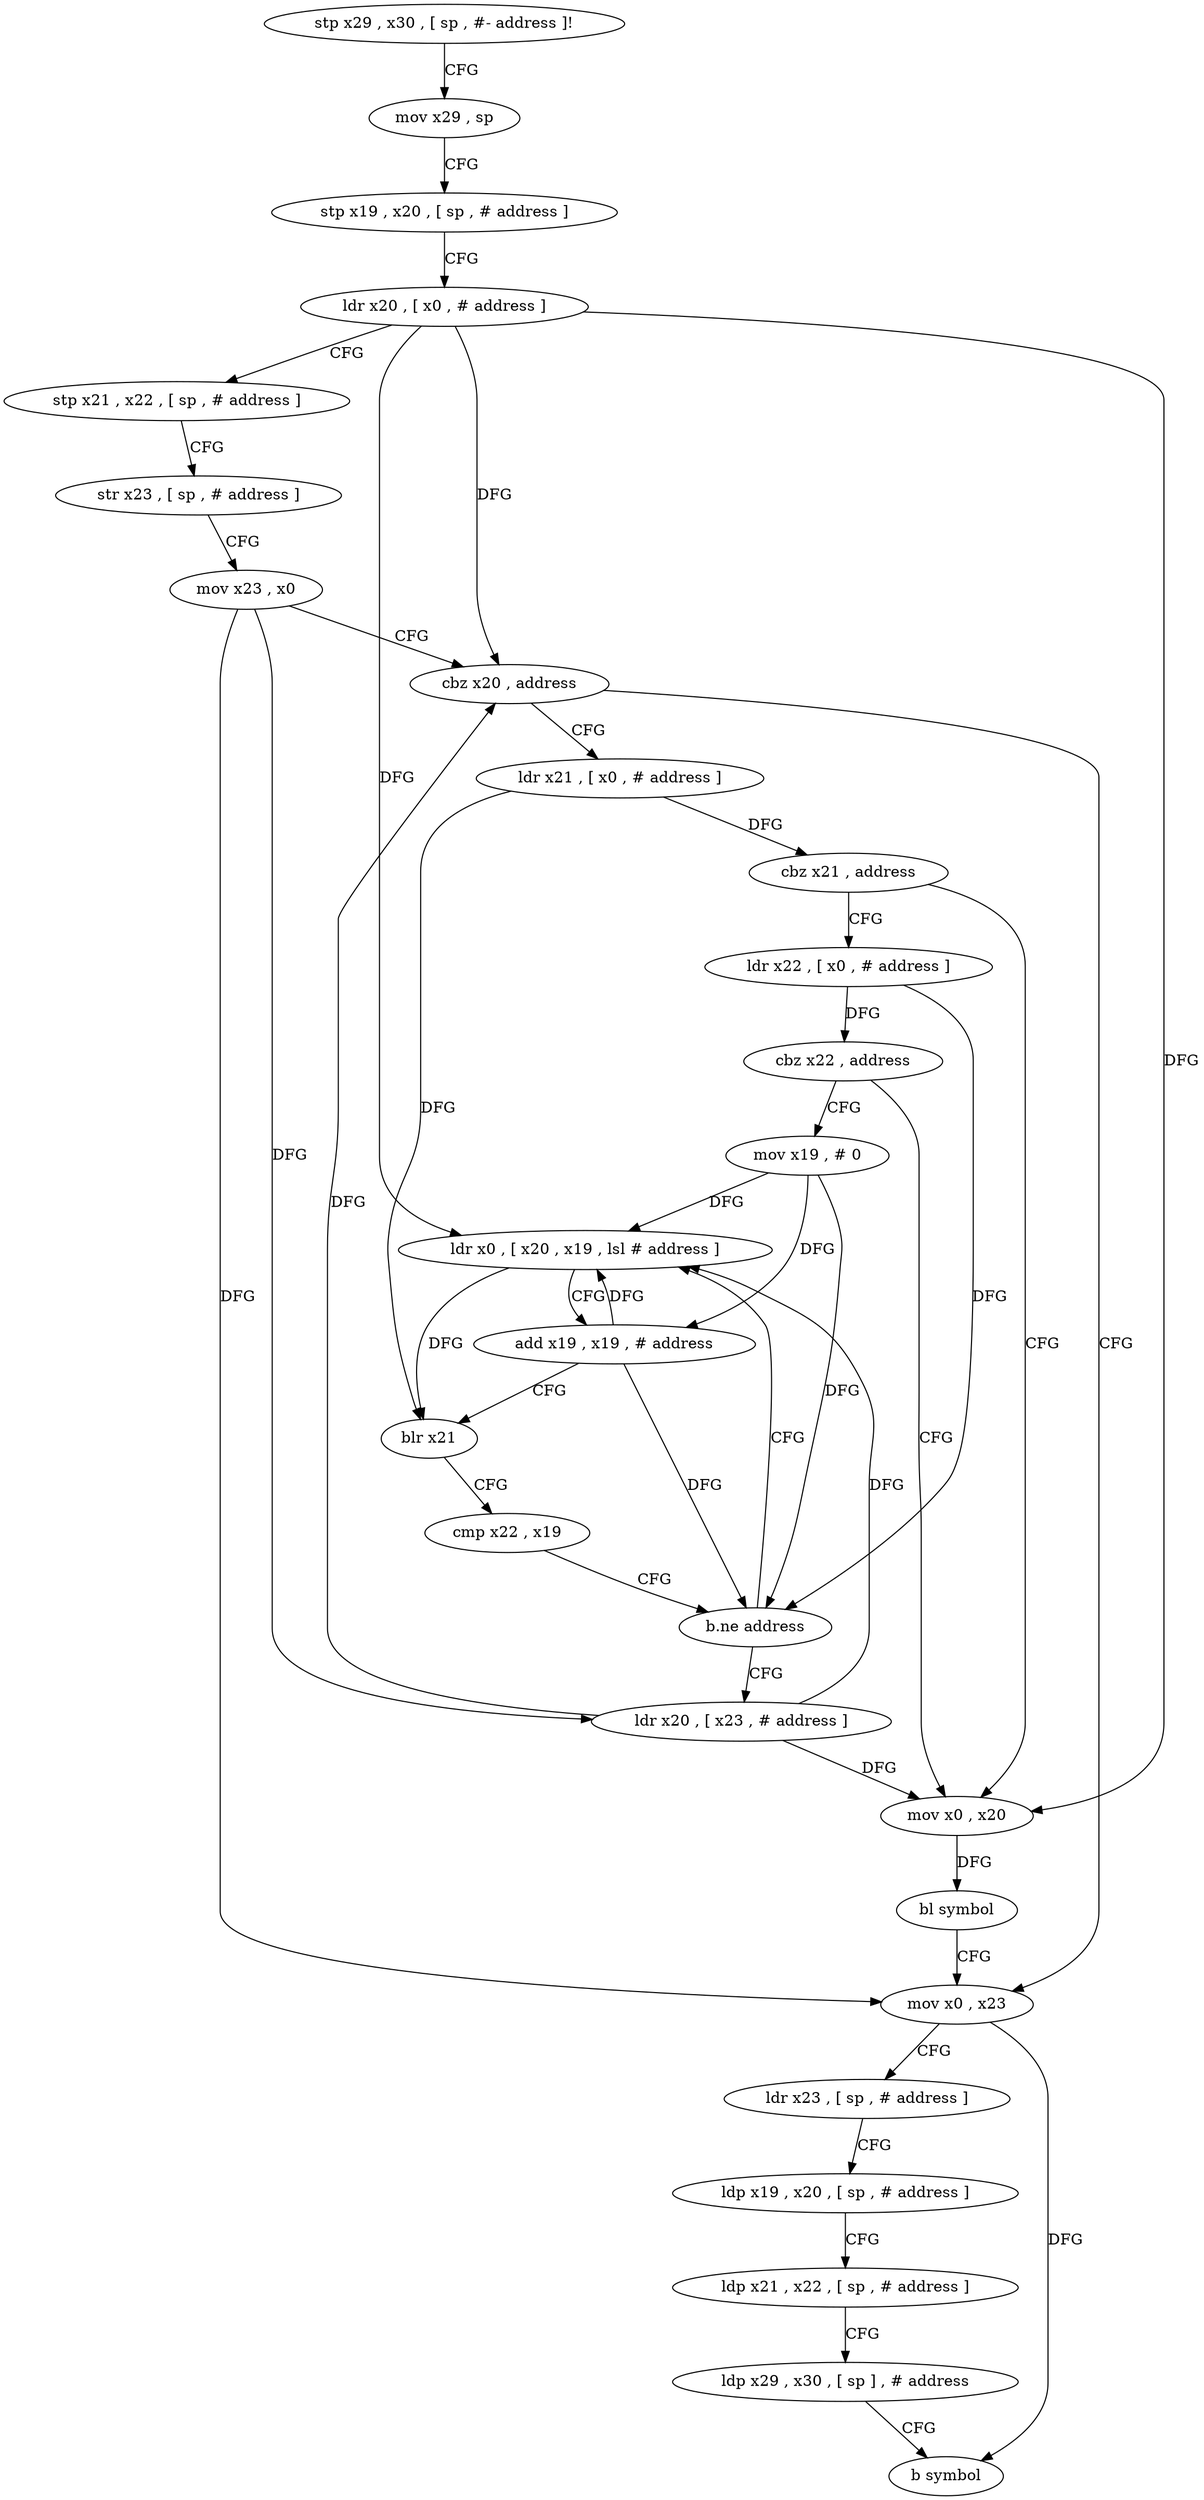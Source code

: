 digraph "func" {
"150624" [label = "stp x29 , x30 , [ sp , #- address ]!" ]
"150628" [label = "mov x29 , sp" ]
"150632" [label = "stp x19 , x20 , [ sp , # address ]" ]
"150636" [label = "ldr x20 , [ x0 , # address ]" ]
"150640" [label = "stp x21 , x22 , [ sp , # address ]" ]
"150644" [label = "str x23 , [ sp , # address ]" ]
"150648" [label = "mov x23 , x0" ]
"150652" [label = "cbz x20 , address" ]
"150708" [label = "mov x0 , x23" ]
"150656" [label = "ldr x21 , [ x0 , # address ]" ]
"150712" [label = "ldr x23 , [ sp , # address ]" ]
"150716" [label = "ldp x19 , x20 , [ sp , # address ]" ]
"150720" [label = "ldp x21 , x22 , [ sp , # address ]" ]
"150724" [label = "ldp x29 , x30 , [ sp ] , # address" ]
"150728" [label = "b symbol" ]
"150660" [label = "cbz x21 , address" ]
"150700" [label = "mov x0 , x20" ]
"150664" [label = "ldr x22 , [ x0 , # address ]" ]
"150704" [label = "bl symbol" ]
"150668" [label = "cbz x22 , address" ]
"150672" [label = "mov x19 , # 0" ]
"150676" [label = "ldr x0 , [ x20 , x19 , lsl # address ]" ]
"150680" [label = "add x19 , x19 , # address" ]
"150684" [label = "blr x21" ]
"150688" [label = "cmp x22 , x19" ]
"150692" [label = "b.ne address" ]
"150696" [label = "ldr x20 , [ x23 , # address ]" ]
"150624" -> "150628" [ label = "CFG" ]
"150628" -> "150632" [ label = "CFG" ]
"150632" -> "150636" [ label = "CFG" ]
"150636" -> "150640" [ label = "CFG" ]
"150636" -> "150652" [ label = "DFG" ]
"150636" -> "150700" [ label = "DFG" ]
"150636" -> "150676" [ label = "DFG" ]
"150640" -> "150644" [ label = "CFG" ]
"150644" -> "150648" [ label = "CFG" ]
"150648" -> "150652" [ label = "CFG" ]
"150648" -> "150708" [ label = "DFG" ]
"150648" -> "150696" [ label = "DFG" ]
"150652" -> "150708" [ label = "CFG" ]
"150652" -> "150656" [ label = "CFG" ]
"150708" -> "150712" [ label = "CFG" ]
"150708" -> "150728" [ label = "DFG" ]
"150656" -> "150660" [ label = "DFG" ]
"150656" -> "150684" [ label = "DFG" ]
"150712" -> "150716" [ label = "CFG" ]
"150716" -> "150720" [ label = "CFG" ]
"150720" -> "150724" [ label = "CFG" ]
"150724" -> "150728" [ label = "CFG" ]
"150660" -> "150700" [ label = "CFG" ]
"150660" -> "150664" [ label = "CFG" ]
"150700" -> "150704" [ label = "DFG" ]
"150664" -> "150668" [ label = "DFG" ]
"150664" -> "150692" [ label = "DFG" ]
"150704" -> "150708" [ label = "CFG" ]
"150668" -> "150700" [ label = "CFG" ]
"150668" -> "150672" [ label = "CFG" ]
"150672" -> "150676" [ label = "DFG" ]
"150672" -> "150680" [ label = "DFG" ]
"150672" -> "150692" [ label = "DFG" ]
"150676" -> "150680" [ label = "CFG" ]
"150676" -> "150684" [ label = "DFG" ]
"150680" -> "150684" [ label = "CFG" ]
"150680" -> "150676" [ label = "DFG" ]
"150680" -> "150692" [ label = "DFG" ]
"150684" -> "150688" [ label = "CFG" ]
"150688" -> "150692" [ label = "CFG" ]
"150692" -> "150676" [ label = "CFG" ]
"150692" -> "150696" [ label = "CFG" ]
"150696" -> "150700" [ label = "DFG" ]
"150696" -> "150652" [ label = "DFG" ]
"150696" -> "150676" [ label = "DFG" ]
}
